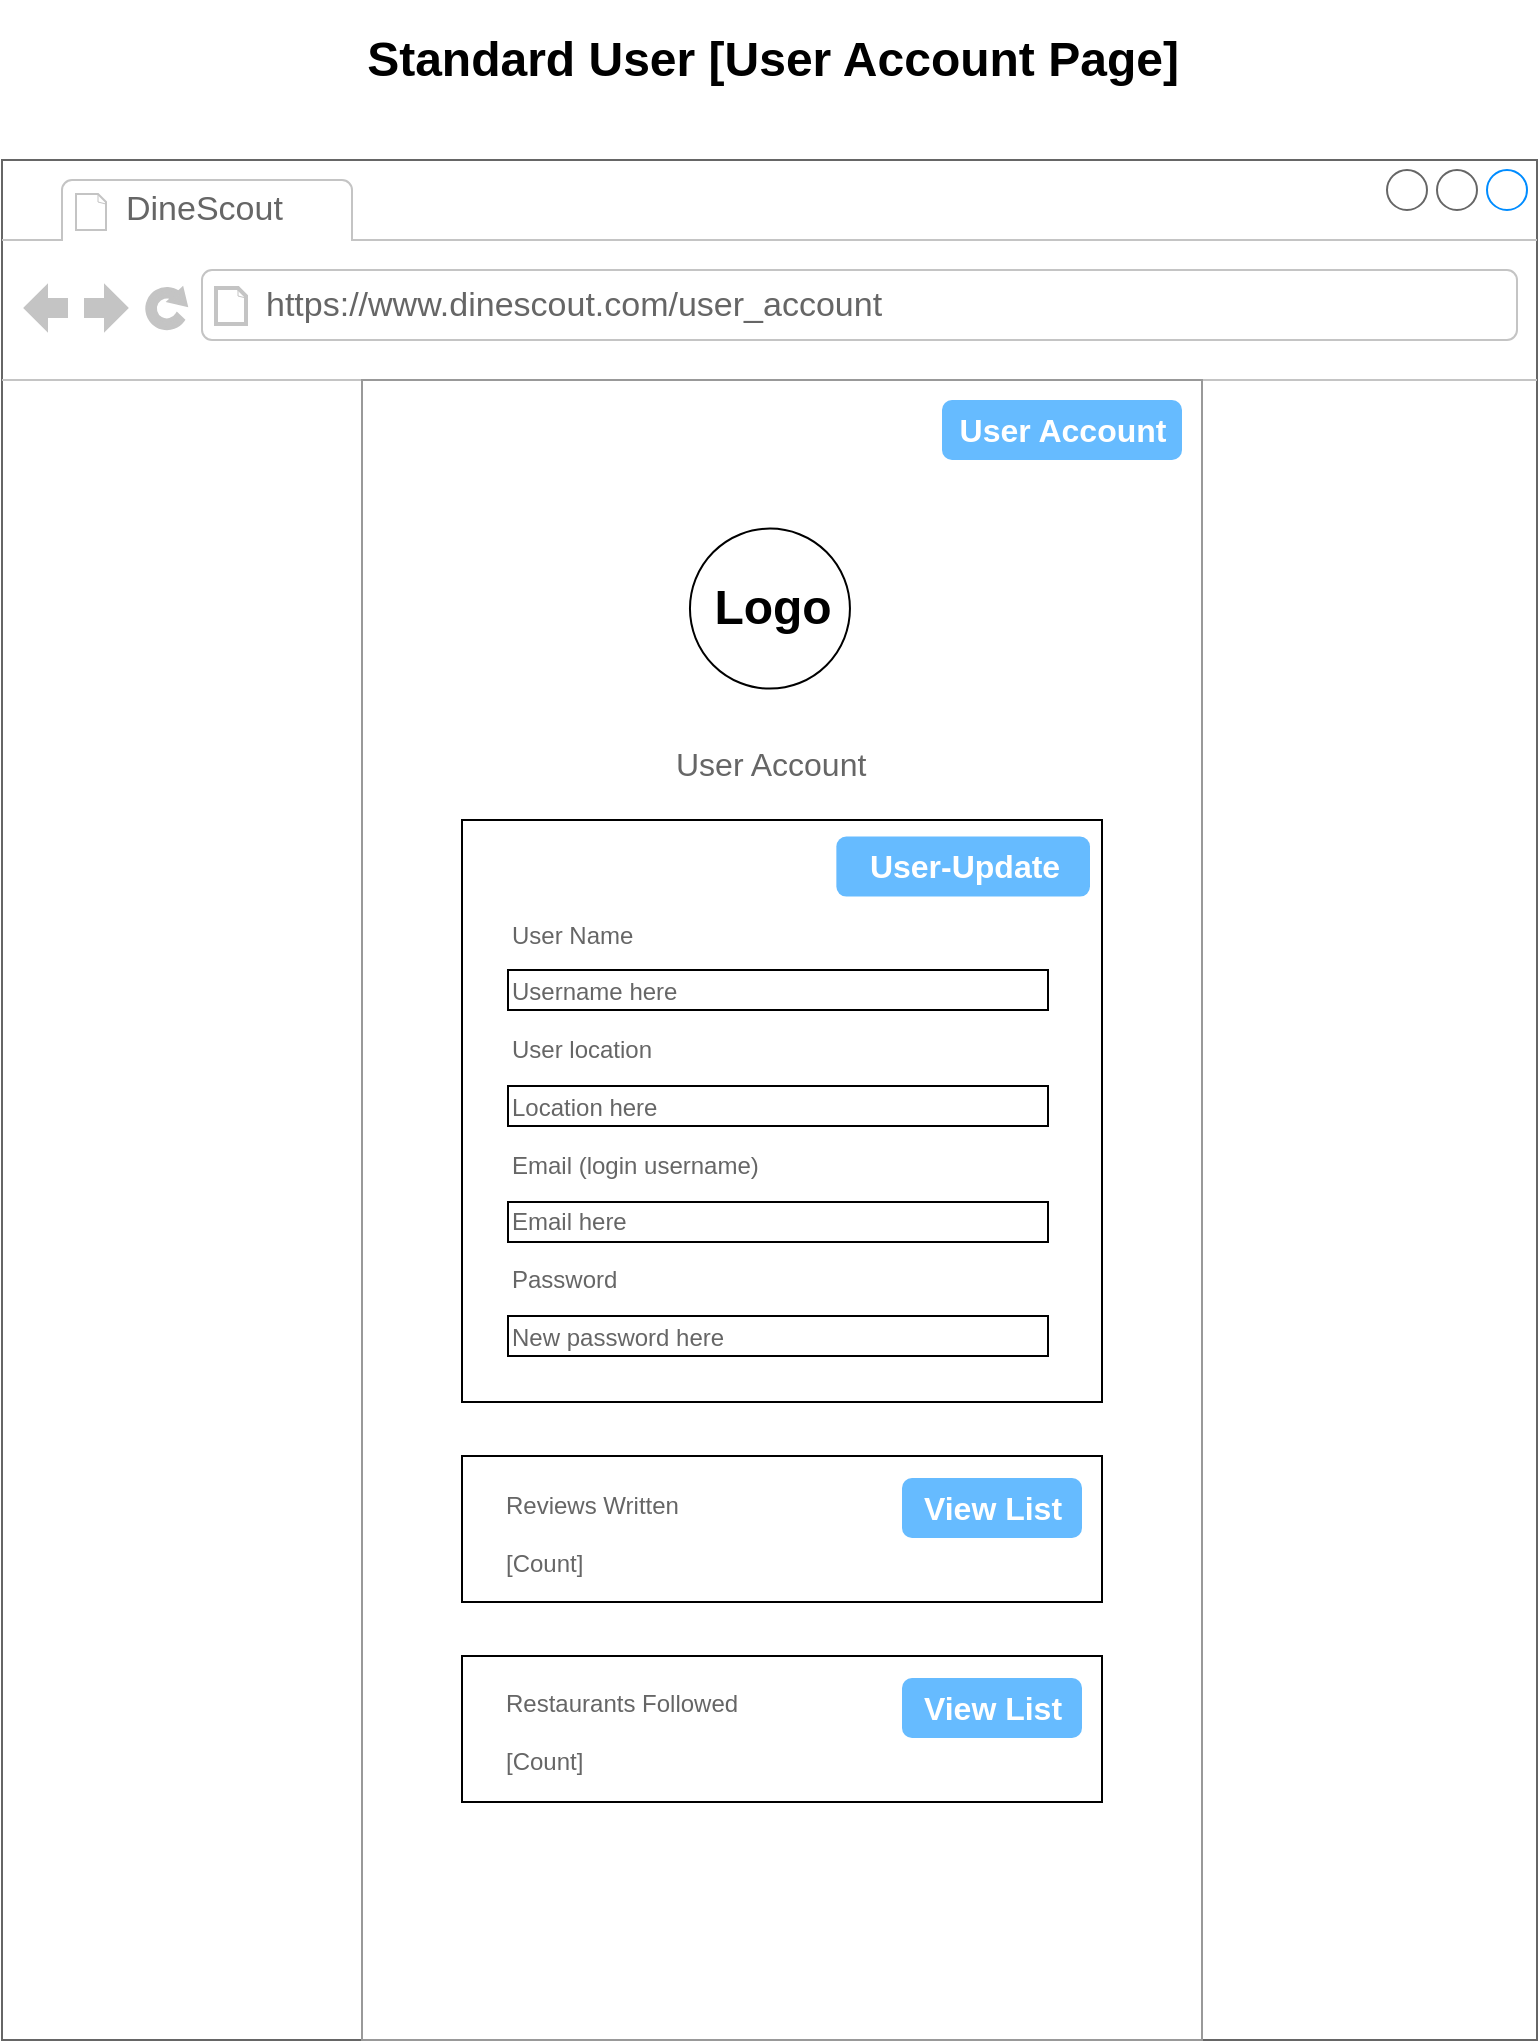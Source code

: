 <mxfile version="24.8.0">
  <diagram name="Page-1" id="GNzj96wlSZAgZW0B1Xzi">
    <mxGraphModel dx="1498" dy="1097" grid="1" gridSize="10" guides="1" tooltips="1" connect="1" arrows="1" fold="1" page="1" pageScale="1" pageWidth="850" pageHeight="1100" math="0" shadow="0">
      <root>
        <mxCell id="0" />
        <mxCell id="1" parent="0" />
        <mxCell id="h8tkEOQfb4YPFhZdcTbf-1" value="" style="strokeWidth=1;shadow=0;dashed=0;align=center;html=1;shape=mxgraph.mockup.containers.browserWindow;rSize=0;strokeColor=#666666;strokeColor2=#008cff;strokeColor3=#c4c4c4;mainText=,;recursiveResize=0;" parent="1" vertex="1">
          <mxGeometry x="40" y="120" width="767.5" height="940" as="geometry" />
        </mxCell>
        <mxCell id="h8tkEOQfb4YPFhZdcTbf-2" value="DineScout" style="strokeWidth=1;shadow=0;dashed=0;align=center;html=1;shape=mxgraph.mockup.containers.anchor;fontSize=17;fontColor=#666666;align=left;whiteSpace=wrap;" parent="h8tkEOQfb4YPFhZdcTbf-1" vertex="1">
          <mxGeometry x="60" y="12" width="110" height="26" as="geometry" />
        </mxCell>
        <mxCell id="h8tkEOQfb4YPFhZdcTbf-3" value="https://www.dinescout.com/user_account" style="strokeWidth=1;shadow=0;dashed=0;align=center;html=1;shape=mxgraph.mockup.containers.anchor;rSize=0;fontSize=17;fontColor=#666666;align=left;" parent="h8tkEOQfb4YPFhZdcTbf-1" vertex="1">
          <mxGeometry x="130" y="60" width="250" height="26" as="geometry" />
        </mxCell>
        <mxCell id="h8tkEOQfb4YPFhZdcTbf-4" value="" style="strokeWidth=1;shadow=0;dashed=0;align=center;html=1;shape=mxgraph.mockup.forms.rrect;rSize=0;strokeColor=#999999;fillColor=#ffffff;" parent="h8tkEOQfb4YPFhZdcTbf-1" vertex="1">
          <mxGeometry x="180" y="110" width="420" height="830" as="geometry" />
        </mxCell>
        <mxCell id="IJIW-9BLw8aHHQDZSZwI-2" value="" style="rounded=0;whiteSpace=wrap;html=1;" parent="h8tkEOQfb4YPFhZdcTbf-4" vertex="1">
          <mxGeometry x="50" y="220" width="320" height="291" as="geometry" />
        </mxCell>
        <mxCell id="h8tkEOQfb4YPFhZdcTbf-8" value="" style="ellipse;whiteSpace=wrap;html=1;aspect=fixed;" parent="h8tkEOQfb4YPFhZdcTbf-4" vertex="1">
          <mxGeometry x="163.98" y="74.303" width="80" height="80" as="geometry" />
        </mxCell>
        <mxCell id="h8tkEOQfb4YPFhZdcTbf-9" value="Logo" style="text;strokeColor=none;fillColor=none;html=1;fontSize=24;fontStyle=1;verticalAlign=middle;align=center;" parent="h8tkEOQfb4YPFhZdcTbf-4" vertex="1">
          <mxGeometry x="100" y="91.61" width="210" height="45.39" as="geometry" />
        </mxCell>
        <mxCell id="h8tkEOQfb4YPFhZdcTbf-17" value="" style="strokeWidth=1;shadow=0;dashed=0;align=center;html=1;shape=mxgraph.mockup.forms.anchor;fontSize=12;fontColor=#666666;align=left;resizeWidth=1;spacingLeft=0;" parent="h8tkEOQfb4YPFhZdcTbf-4" vertex="1">
          <mxGeometry x="164.5" y="581" width="115" height="20" as="geometry" />
        </mxCell>
        <mxCell id="h8tkEOQfb4YPFhZdcTbf-33" value="" style="strokeWidth=1;shadow=0;dashed=0;align=center;html=1;shape=mxgraph.mockup.forms.anchor;fontSize=12;fontColor=#666666;align=left;resizeWidth=1;spacingLeft=0;" parent="h8tkEOQfb4YPFhZdcTbf-4" vertex="1">
          <mxGeometry x="159" y="472" width="210" height="130" as="geometry" />
        </mxCell>
        <mxCell id="IJIW-9BLw8aHHQDZSZwI-30" value="" style="rounded=0;whiteSpace=wrap;html=1;" parent="h8tkEOQfb4YPFhZdcTbf-4" vertex="1">
          <mxGeometry x="50" y="538" width="320" height="73" as="geometry" />
        </mxCell>
        <mxCell id="IJIW-9BLw8aHHQDZSZwI-31" value="&lt;div&gt;&lt;span style=&quot;background-color: initial;&quot;&gt;Reviews Written&lt;/span&gt;&lt;br&gt;&lt;/div&gt;&lt;div&gt;&lt;br&gt;&lt;/div&gt;&lt;div&gt;[Count]&lt;/div&gt;" style="strokeWidth=1;shadow=0;dashed=0;align=center;html=1;shape=mxgraph.mockup.forms.anchor;fontSize=12;fontColor=#666666;align=left;resizeWidth=1;spacingLeft=0;" parent="h8tkEOQfb4YPFhZdcTbf-4" vertex="1">
          <mxGeometry x="69.5" y="512" width="210" height="130" as="geometry" />
        </mxCell>
        <mxCell id="fcFgzC5A9_2XvSZsa60q-6" value="View List" style="strokeWidth=1;shadow=0;dashed=0;align=center;html=1;shape=mxgraph.mockup.forms.rrect;rSize=5;strokeColor=none;fontColor=#ffffff;fillColor=#66bbff;fontSize=16;fontStyle=1;" parent="h8tkEOQfb4YPFhZdcTbf-4" vertex="1">
          <mxGeometry x="270" y="549" width="90" height="30" as="geometry" />
        </mxCell>
        <mxCell id="IJIW-9BLw8aHHQDZSZwI-32" value="" style="rounded=0;whiteSpace=wrap;html=1;" parent="h8tkEOQfb4YPFhZdcTbf-4" vertex="1">
          <mxGeometry x="50" y="638" width="320" height="73" as="geometry" />
        </mxCell>
        <mxCell id="IJIW-9BLw8aHHQDZSZwI-33" value="&lt;div&gt;Restaurants Followed&lt;/div&gt;&lt;div&gt;&lt;br&gt;&lt;/div&gt;&lt;div&gt;[Count]&lt;/div&gt;" style="strokeWidth=1;shadow=0;dashed=0;align=center;html=1;shape=mxgraph.mockup.forms.anchor;fontSize=12;fontColor=#666666;align=left;resizeWidth=1;spacingLeft=0;" parent="h8tkEOQfb4YPFhZdcTbf-4" vertex="1">
          <mxGeometry x="69.5" y="611" width="210" height="130" as="geometry" />
        </mxCell>
        <mxCell id="IJIW-9BLw8aHHQDZSZwI-34" value="View List" style="strokeWidth=1;shadow=0;dashed=0;align=center;html=1;shape=mxgraph.mockup.forms.rrect;rSize=5;strokeColor=none;fontColor=#ffffff;fillColor=#66bbff;fontSize=16;fontStyle=1;" parent="h8tkEOQfb4YPFhZdcTbf-4" vertex="1">
          <mxGeometry x="270" y="649" width="90" height="30" as="geometry" />
        </mxCell>
        <mxCell id="IJIW-9BLw8aHHQDZSZwI-35" value="" style="rounded=0;whiteSpace=wrap;html=1;" parent="h8tkEOQfb4YPFhZdcTbf-4" vertex="1">
          <mxGeometry x="73" y="411" width="270" height="20" as="geometry" />
        </mxCell>
        <mxCell id="IJIW-9BLw8aHHQDZSZwI-36" value="" style="rounded=0;whiteSpace=wrap;html=1;" parent="h8tkEOQfb4YPFhZdcTbf-4" vertex="1">
          <mxGeometry x="73" y="468" width="270" height="20" as="geometry" />
        </mxCell>
        <mxCell id="GK-OZ9VKaDbwqwNYEpsa-1" value="User Account" style="strokeWidth=1;shadow=0;dashed=0;align=center;html=1;shape=mxgraph.mockup.forms.rrect;rSize=5;strokeColor=none;fontColor=#ffffff;fillColor=#66bbff;fontSize=16;fontStyle=1;" vertex="1" parent="h8tkEOQfb4YPFhZdcTbf-4">
          <mxGeometry x="290" y="10" width="120" height="30" as="geometry" />
        </mxCell>
        <mxCell id="h8tkEOQfb4YPFhZdcTbf-22" value="Standard User [User Account Page]" style="text;strokeColor=none;fillColor=none;html=1;fontSize=24;fontStyle=1;verticalAlign=middle;align=center;" parent="1" vertex="1">
          <mxGeometry x="375" y="40" width="100" height="60" as="geometry" />
        </mxCell>
        <mxCell id="h8tkEOQfb4YPFhZdcTbf-24" value="" style="rounded=0;whiteSpace=wrap;html=1;" parent="1" vertex="1">
          <mxGeometry x="293" y="525" width="270" height="20" as="geometry" />
        </mxCell>
        <mxCell id="h8tkEOQfb4YPFhZdcTbf-30" value="User-Update" style="strokeWidth=1;shadow=0;dashed=0;align=center;html=1;shape=mxgraph.mockup.forms.rrect;rSize=5;strokeColor=none;fontColor=#ffffff;fillColor=#66bbff;fontSize=16;fontStyle=1;" parent="1" vertex="1">
          <mxGeometry x="457.18" y="458.3" width="126.82" height="30" as="geometry" />
        </mxCell>
        <mxCell id="IJIW-9BLw8aHHQDZSZwI-1" value="&lt;span style=&quot;font-size: 16px;&quot;&gt;User Account&lt;/span&gt;" style="strokeWidth=1;shadow=0;dashed=0;align=center;html=1;shape=mxgraph.mockup.forms.anchor;fontSize=12;fontColor=#666666;align=left;resizeWidth=1;spacingLeft=0;" parent="1" vertex="1">
          <mxGeometry x="375" y="357" width="210" height="130" as="geometry" />
        </mxCell>
        <mxCell id="IJIW-9BLw8aHHQDZSZwI-5" value="" style="rounded=0;whiteSpace=wrap;html=1;" parent="1" vertex="1">
          <mxGeometry x="293" y="583" width="270" height="20" as="geometry" />
        </mxCell>
        <mxCell id="h8tkEOQfb4YPFhZdcTbf-28" value="User Name&lt;div&gt;&lt;br&gt;&lt;/div&gt;&lt;div&gt;Username here&lt;br&gt;&lt;div&gt;&lt;br&gt;&lt;/div&gt;&lt;div&gt;User location&lt;/div&gt;&lt;div&gt;&lt;br&gt;&lt;/div&gt;&lt;div&gt;Location here&lt;/div&gt;&lt;div&gt;&lt;br&gt;&lt;/div&gt;&lt;div&gt;Email (login username)&lt;/div&gt;&lt;div&gt;&lt;br&gt;&lt;/div&gt;&lt;div&gt;Email here&lt;/div&gt;&lt;div&gt;&lt;br&gt;&lt;/div&gt;&lt;div&gt;Password&lt;/div&gt;&lt;/div&gt;&lt;div&gt;&lt;br&gt;&lt;/div&gt;&lt;div&gt;New password here&lt;/div&gt;" style="strokeWidth=1;shadow=0;dashed=0;align=center;html=1;shape=mxgraph.mockup.forms.anchor;fontSize=12;fontColor=#666666;align=left;resizeWidth=1;spacingLeft=0;" parent="1" vertex="1">
          <mxGeometry x="293" y="543" width="210" height="130" as="geometry" />
        </mxCell>
      </root>
    </mxGraphModel>
  </diagram>
</mxfile>
